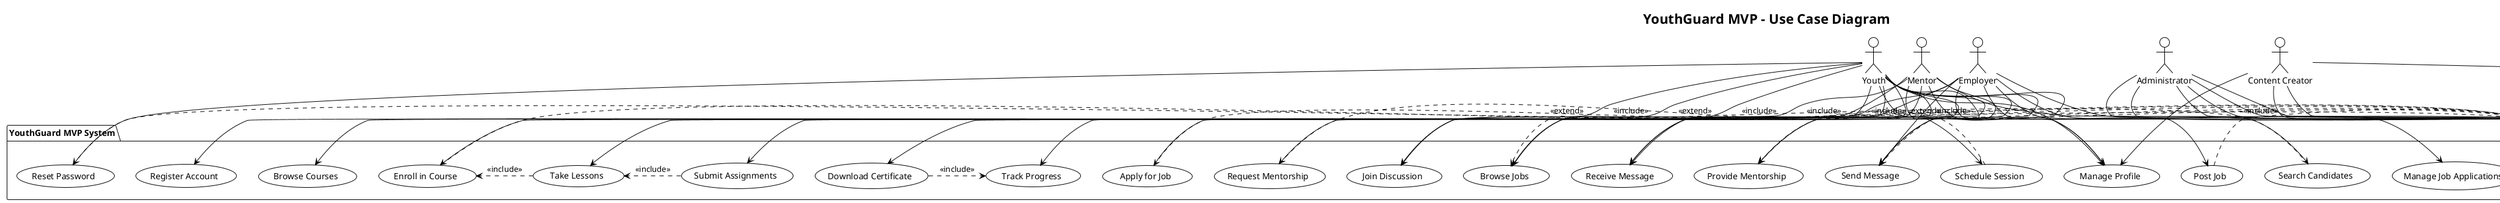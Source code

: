 @startuml YouthGuard_UseCase_Diagram
!theme plain
title YouthGuard MVP - Use Case Diagram

' Define actors
actor "Youth" as youth
actor "Mentor" as mentor
actor "Employer" as employer
actor "Administrator" as admin
actor "Content Creator" as creator

' Define system boundary
package "YouthGuard MVP System" {
    
    ' Authentication & Profile Management
    usecase "Register Account" as UC1
    usecase "Login/Logout" as UC2
    usecase "Manage Profile" as UC3
    usecase "Reset Password" as UC4
    
    ' Learning Management
    usecase "Browse Courses" as UC5
    usecase "Enroll in Course" as UC6
    usecase "Take Lessons" as UC7
    usecase "Submit Assignments" as UC8
    usecase "Track Progress" as UC9
    usecase "Download Certificate" as UC10
    
    ' Job Marketplace
    usecase "Browse Jobs" as UC11
    usecase "Apply for Job" as UC12
    usecase "Post Job" as UC13
    usecase "Manage Job Applications" as UC14
    usecase "Search Candidates" as UC15
    
    ' Communication
    usecase "Send Message" as UC16
    usecase "Receive Message" as UC17
    usecase "Join Discussion" as UC18
    
    ' Mentorship
    usecase "Request Mentorship" as UC19
    usecase "Provide Mentorship" as UC20
    usecase "Schedule Session" as UC21
    
    ' Content Management
    usecase "Create Course Content" as UC22
    usecase "Update Course Material" as UC23
    usecase "Moderate Content" as UC24
    
    ' System Administration
    usecase "Manage Users" as UC25
    usecase "View Analytics" as UC26
    usecase "Configure System" as UC27
    usecase "Generate Reports" as UC28
}

' Youth relationships
youth --> UC1
youth --> UC2
youth --> UC3
youth --> UC4
youth --> UC5
youth --> UC6
youth --> UC7
youth --> UC8
youth --> UC9
youth --> UC10
youth --> UC11
youth --> UC12
youth --> UC16
youth --> UC17
youth --> UC18
youth --> UC19

' Mentor relationships
mentor --> UC2
mentor --> UC3
mentor --> UC16
mentor --> UC17
mentor --> UC18
mentor --> UC20
mentor --> UC21

' Employer relationships
employer --> UC2
employer --> UC3
employer --> UC11
employer --> UC13
employer --> UC14
employer --> UC15
employer --> UC16
employer --> UC17

' Content Creator relationships
creator --> UC2
creator --> UC3
creator --> UC22
creator --> UC23

' Administrator relationships
admin --> UC2
admin --> UC24
admin --> UC25
admin --> UC26
admin --> UC27
admin --> UC28

' Include relationships
UC6 .> UC2 : <<include>>
UC7 .> UC6 : <<include>>
UC8 .> UC7 : <<include>>
UC10 .> UC9 : <<include>>
UC12 .> UC2 : <<include>>
UC13 .> UC2 : <<include>>
UC16 .> UC2 : <<include>>
UC19 .> UC2 : <<include>>
UC20 .> UC2 : <<include>>

' Extend relationships
UC4 .> UC2 : <<extend>>
UC21 .> UC20 : <<extend>>
UC15 .> UC11 : <<extend>>

@enduml